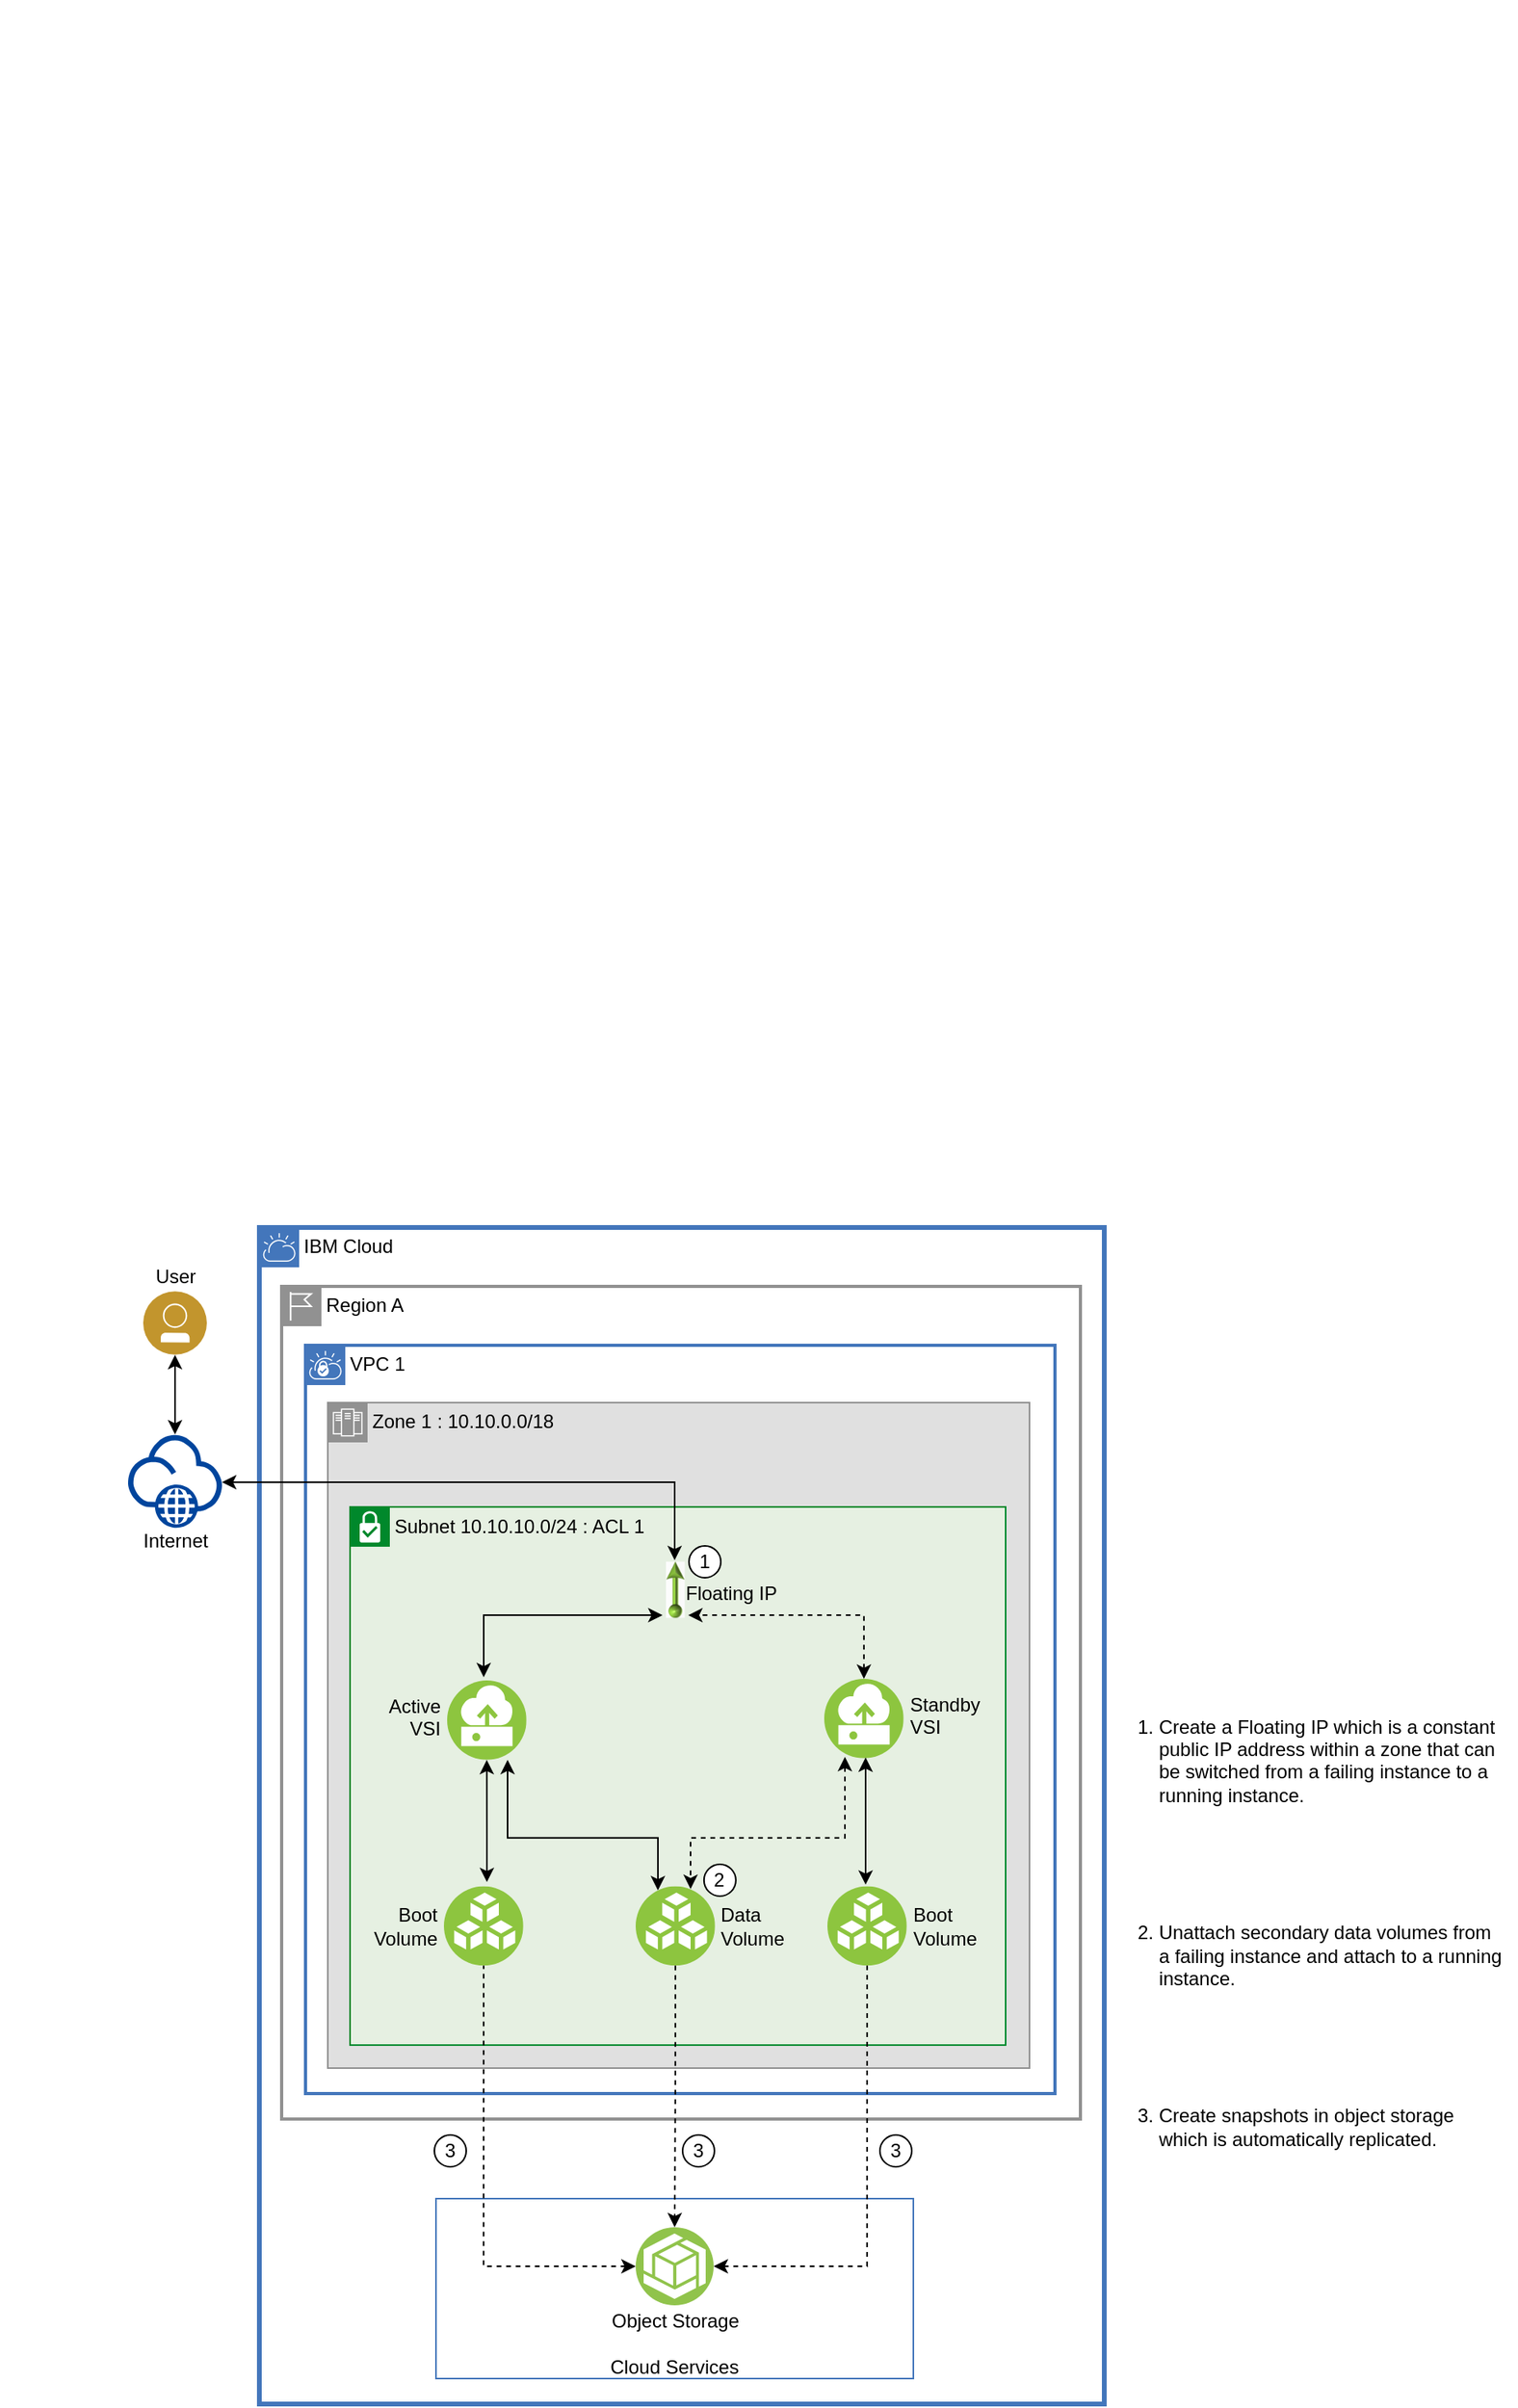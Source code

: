 <mxfile version="12.6.5" type="device"><diagram id="sqcldhInP1BjZdl1YZuS" name="Page-1"><mxGraphModel dx="1613" dy="-3022" grid="1" gridSize="10" guides="1" tooltips="1" connect="1" arrows="1" fold="1" page="1" pageScale="1" pageWidth="827" pageHeight="1169" math="0" shadow="0"><root><mxCell id="0"/><mxCell id="1" parent="0"/><mxCell id="F02deIUzdNq1rRmOXcT4-10" value="" style="image=img/lib/ibm/vpc/PublicTagOff.svg;imageWidth=25;imageHeight=25;imageAlign=left;imageVerticalAlign=top;fontStyle=0;horizontal=1;verticalAlign=top;align=left;spacingLeft=32;spacingTop=-2;collapsible=0;startSize=28;fillColor=none;rounded=0;whiteSpace=wrap;html=1;absoluteArcSize=1;arcSize=0;strokeColor=#FFFFFF;strokeWidth=2;dashed=0;container=1;" parent="1" vertex="1"><mxGeometry x="-282" y="4480" width="100" height="721" as="geometry"/></mxCell><mxCell id="TiBWH8vGSOg8TEtimY0k-6" value="IBM Cloud" style="shape=mxgraph.ibm.box;prType=cloud;fontStyle=0;verticalAlign=top;align=left;spacingLeft=32;spacingTop=4;fillColor=none;rounded=0;whiteSpace=wrap;html=1;strokeColor=#4376BB;strokeWidth=3;dashed=0;container=1;spacing=-4;collapsible=0;" parent="1" vertex="1"><mxGeometry x="-120" y="5250" width="531" height="739" as="geometry"/></mxCell><mxCell id="F02deIUzdNq1rRmOXcT4-6" value="Region A" style="shape=mxgraph.ibm.box;prType=region;fontStyle=0;verticalAlign=top;align=left;spacingLeft=32;spacingTop=4;fillColor=none;rounded=0;whiteSpace=wrap;html=1;strokeColor=#919191;strokeWidth=2;dashed=0;container=1;spacing=-4;collapsible=0;" parent="TiBWH8vGSOg8TEtimY0k-6" vertex="1"><mxGeometry x="14" y="37" width="502" height="523" as="geometry"/></mxCell><mxCell id="Rm9UUMyBeIttxLvxJtaB-29" value="VPC 1" style="shape=mxgraph.ibm.box;prType=vpc;fontStyle=0;verticalAlign=top;align=left;spacingLeft=32;spacingTop=4;fillColor=none;rounded=0;whiteSpace=wrap;html=1;strokeColor=#4376BB;strokeWidth=2;dashed=0;container=1;spacing=-4;collapsible=0;" parent="F02deIUzdNq1rRmOXcT4-6" vertex="1"><mxGeometry x="15" y="37" width="471" height="470" as="geometry"/></mxCell><mxCell id="Rm9UUMyBeIttxLvxJtaB-31" value="&lt;div&gt;&lt;font style=&quot;font-size: 12px&quot;&gt;Zone 1&lt;/font&gt; : 10.10.0.0/18&lt;/div&gt;" style="shape=mxgraph.ibm.box;prType=zone;fontStyle=0;verticalAlign=top;align=left;spacingLeft=32;spacingTop=4;fillColor=#E0E0E0;rounded=0;whiteSpace=wrap;html=1;strokeColor=#919191;strokeWidth=1;dashed=0;container=1;spacing=-4;collapsible=0;" parent="Rm9UUMyBeIttxLvxJtaB-29" vertex="1"><mxGeometry x="14" y="36" width="441" height="418" as="geometry"/></mxCell><mxCell id="Rm9UUMyBeIttxLvxJtaB-41" value="&lt;div&gt;&lt;font style=&quot;font-size: 12px&quot;&gt;Subnet 10.10.10.0/24 : ACL 1&lt;br&gt;&lt;/font&gt;&lt;/div&gt;" style="shape=mxgraph.ibm.box;prType=subnet;fontStyle=0;verticalAlign=top;align=left;spacingLeft=32;spacingTop=4;fillColor=#E6F0E2;rounded=0;whiteSpace=wrap;html=1;strokeColor=#00882B;strokeWidth=1;dashed=0;container=1;spacing=-4;collapsible=0;" parent="Rm9UUMyBeIttxLvxJtaB-31" vertex="1"><mxGeometry x="14" y="65.542" width="412" height="338" as="geometry"/></mxCell><mxCell id="Jgq2warIyRnj8-7hG901-15" value="&lt;div&gt;Active &lt;br&gt;&lt;/div&gt;&lt;div&gt;VSI&lt;/div&gt;&lt;div&gt;&lt;br&gt;&lt;/div&gt;" style="aspect=fixed;perimeter=ellipsePerimeter;html=1;align=right;shadow=0;dashed=0;image;image=img/lib/ibm/vpc/Instance.svg;dashPattern=1 1;fontColor=#000000;fontSize=12;labelPosition=left;verticalLabelPosition=middle;verticalAlign=middle;spacingTop=-9;spacingLeft=-25;spacingBottom=-20;labelBackgroundColor=none;spacingRight=3;" parent="Rm9UUMyBeIttxLvxJtaB-41" vertex="1"><mxGeometry x="61" y="109" width="49.879" height="49.879" as="geometry"/></mxCell><mxCell id="JWMULk-SwkUXpS9pUFCV-5" value="&lt;div&gt;Boot &lt;br&gt;&lt;/div&gt;&lt;div&gt;Volume&lt;/div&gt;" style="aspect=fixed;perimeter=ellipsePerimeter;html=1;align=right;shadow=0;dashed=0;image;image=img/lib/ibm/vpc/BlockStorage.svg;dashPattern=1 1;fontColor=#000000;fontSize=12;labelPosition=left;verticalLabelPosition=middle;verticalAlign=middle;spacingTop=-19;spacingLeft=0;spacingBottom=-20;labelBackgroundColor=none;spacingRight=3;" parent="Rm9UUMyBeIttxLvxJtaB-41" vertex="1"><mxGeometry x="59" y="238.259" width="49.879" height="49.879" as="geometry"/></mxCell><mxCell id="JWMULk-SwkUXpS9pUFCV-10" value="&lt;div&gt;Standby &lt;br&gt;&lt;/div&gt;&lt;div&gt;VSI&lt;/div&gt;&lt;div&gt;&lt;br&gt;&lt;/div&gt;" style="aspect=fixed;perimeter=ellipsePerimeter;html=1;align=left;shadow=0;dashed=0;image;image=img/lib/ibm/vpc/Instance.svg;dashPattern=1 1;fontColor=#000000;fontSize=12;labelPosition=right;verticalLabelPosition=middle;verticalAlign=middle;spacingTop=-9;spacingLeft=2;spacingBottom=-20;labelBackgroundColor=none;" parent="Rm9UUMyBeIttxLvxJtaB-41" vertex="1"><mxGeometry x="298" y="108" width="49.879" height="49.879" as="geometry"/></mxCell><mxCell id="JWMULk-SwkUXpS9pUFCV-11" value="&lt;div&gt;Boot &lt;br&gt;&lt;/div&gt;&lt;div&gt;Volume&lt;/div&gt;" style="aspect=fixed;perimeter=ellipsePerimeter;html=1;align=left;shadow=0;dashed=0;image;image=img/lib/ibm/vpc/BlockStorage.svg;dashPattern=1 1;fontColor=#000000;fontSize=12;labelPosition=right;verticalLabelPosition=middle;verticalAlign=middle;spacingTop=-19;spacingLeft=2;spacingBottom=-20;labelBackgroundColor=none;" parent="Rm9UUMyBeIttxLvxJtaB-41" vertex="1"><mxGeometry x="300" y="238.259" width="49.879" height="49.879" as="geometry"/></mxCell><mxCell id="JWMULk-SwkUXpS9pUFCV-21" style="edgeStyle=elbowEdgeStyle;rounded=0;elbow=vertical;html=1;labelBackgroundColor=#ffffff;startArrow=classic;startFill=1;startSize=6;endArrow=classic;endFill=1;endSize=6;jettySize=auto;orthogonalLoop=1;strokeWidth=1;fontSize=14;exitX=0.5;exitY=0;exitDx=0;exitDy=0;" parent="Rm9UUMyBeIttxLvxJtaB-41" target="Jgq2warIyRnj8-7hG901-15" edge="1"><mxGeometry relative="1" as="geometry"><Array as="points"><mxPoint x="344" y="207.799"/><mxPoint x="86" y="229.095"/><mxPoint x="86" y="229.095"/></Array><mxPoint x="86" y="235.641" as="sourcePoint"/><mxPoint x="192" y="202.913" as="targetPoint"/></mxGeometry></mxCell><mxCell id="JWMULk-SwkUXpS9pUFCV-26" style="edgeStyle=elbowEdgeStyle;rounded=0;elbow=vertical;html=1;labelBackgroundColor=#ffffff;startArrow=classic;startFill=1;startSize=6;endArrow=classic;endFill=1;endSize=6;jettySize=auto;orthogonalLoop=1;strokeWidth=1;fontSize=14;dashed=1;" parent="Rm9UUMyBeIttxLvxJtaB-41" edge="1"><mxGeometry relative="1" as="geometry"><Array as="points"><mxPoint x="284" y="207.799"/><mxPoint x="275" y="222.149"/><mxPoint x="275" y="274.513"/></Array><mxPoint x="311" y="157" as="sourcePoint"/><mxPoint x="214" y="240" as="targetPoint"/></mxGeometry></mxCell><mxCell id="JWMULk-SwkUXpS9pUFCV-28" style="edgeStyle=elbowEdgeStyle;rounded=0;elbow=vertical;html=1;labelBackgroundColor=#ffffff;startArrow=classic;startFill=1;startSize=6;endArrow=classic;endFill=1;endSize=6;jettySize=auto;orthogonalLoop=1;strokeWidth=1;fontSize=14;exitX=0.25;exitY=0;exitDx=0;exitDy=0;" parent="Rm9UUMyBeIttxLvxJtaB-41" source="JWMULk-SwkUXpS9pUFCV-8" edge="1"><mxGeometry relative="1" as="geometry"><Array as="points"><mxPoint x="154" y="207.799"/><mxPoint x="154" y="207.799"/><mxPoint x="124" y="282.014"/><mxPoint x="124" y="267.171"/><mxPoint x="144" y="276.076"/><mxPoint x="145.5" y="265.489"/><mxPoint x="145.5" y="207.888"/><mxPoint x="95.5" y="207.888"/></Array><mxPoint x="174" y="281.795" as="sourcePoint"/><mxPoint x="99" y="158.818" as="targetPoint"/></mxGeometry></mxCell><mxCell id="JWMULk-SwkUXpS9pUFCV-8" value="&lt;div&gt;Data &lt;br&gt;&lt;/div&gt;&lt;div&gt;Volume&lt;/div&gt;" style="aspect=fixed;perimeter=ellipsePerimeter;html=1;align=left;shadow=0;dashed=0;image;image=img/lib/ibm/vpc/BlockStorage.svg;dashPattern=1 1;fontColor=#000000;fontSize=12;labelPosition=right;verticalLabelPosition=middle;verticalAlign=middle;spacingTop=-19;spacingLeft=2;spacingBottom=-20;labelBackgroundColor=none;" parent="Rm9UUMyBeIttxLvxJtaB-41" vertex="1"><mxGeometry x="179.5" y="238.259" width="49.879" height="49.879" as="geometry"/></mxCell><mxCell id="F02deIUzdNq1rRmOXcT4-19" value="" style="edgeStyle=elbowEdgeStyle;rounded=0;elbow=vertical;html=1;labelBackgroundColor=#ffffff;startArrow=classic;startFill=1;startSize=6;endArrow=classic;endFill=1;endSize=6;jettySize=auto;orthogonalLoop=1;strokeWidth=1;fontSize=14;dashed=0;" parent="Rm9UUMyBeIttxLvxJtaB-41" edge="1"><mxGeometry width="60" height="60" relative="1" as="geometry"><mxPoint x="324" y="237.266" as="sourcePoint"/><mxPoint x="324" y="157.334" as="targetPoint"/></mxGeometry></mxCell><mxCell id="F02deIUzdNq1rRmOXcT4-27" value="" style="edgeStyle=elbowEdgeStyle;rounded=0;elbow=vertical;html=1;labelBackgroundColor=#ffffff;startArrow=classic;startFill=1;startSize=6;endArrow=classic;endFill=1;endSize=6;jettySize=auto;orthogonalLoop=1;strokeWidth=1;fontSize=14;exitX=0.5;exitY=0;exitDx=0;exitDy=0;dashed=0;entryX=0;entryY=0.25;entryDx=0;entryDy=0;" parent="Rm9UUMyBeIttxLvxJtaB-41" target="F02deIUzdNq1rRmOXcT4-23" edge="1"><mxGeometry width="60" height="60" relative="1" as="geometry"><mxPoint x="84" y="107" as="sourcePoint"/><mxPoint x="119" y="49.005" as="targetPoint"/><Array as="points"><mxPoint x="139" y="68"/></Array></mxGeometry></mxCell><mxCell id="F02deIUzdNq1rRmOXcT4-23" value="Floating IP" style="aspect=fixed;perimeter=ellipsePerimeter;html=1;align=left;shadow=0;dashed=0;image;image=img/lib/ibm/vpc/FloatingIP.svg;dashPattern=1 1;fontColor=#000000;fontSize=12;labelPosition=right;verticalLabelPosition=middle;verticalAlign=middle;spacingTop=-16;direction=north;spacingLeft=-13;spacingBottom=-20;labelBackgroundColor=none;" parent="Rm9UUMyBeIttxLvxJtaB-41" vertex="1"><mxGeometry x="186.44" y="34" width="36" height="36" as="geometry"/></mxCell><mxCell id="F02deIUzdNq1rRmOXcT4-24" value="" style="edgeStyle=elbowEdgeStyle;rounded=0;elbow=vertical;html=1;labelBackgroundColor=#ffffff;startArrow=classic;startFill=1;startSize=6;endArrow=classic;endFill=1;endSize=6;jettySize=auto;orthogonalLoop=1;strokeWidth=1;fontSize=14;exitX=0.5;exitY=0;exitDx=0;exitDy=0;dashed=1;entryX=0;entryY=0.75;entryDx=0;entryDy=0;" parent="Rm9UUMyBeIttxLvxJtaB-41" source="JWMULk-SwkUXpS9pUFCV-10" target="F02deIUzdNq1rRmOXcT4-23" edge="1"><mxGeometry width="60" height="60" relative="1" as="geometry"><mxPoint x="133" y="-655.532" as="sourcePoint"/><mxPoint x="202" y="-685.542" as="targetPoint"/><Array as="points"><mxPoint x="273" y="68"/><mxPoint x="253" y="-686.542"/><mxPoint x="263" y="-685.542"/><mxPoint x="253" y="-695.542"/><mxPoint x="253" y="-685.542"/></Array></mxGeometry></mxCell><mxCell id="TiBWH8vGSOg8TEtimY0k-44" value="1" style="ellipse;whiteSpace=wrap;html=1;aspect=fixed;strokeColor=#000000;fontColor=#000000;" parent="Rm9UUMyBeIttxLvxJtaB-41" vertex="1"><mxGeometry x="213" y="24.458" width="20" height="20" as="geometry"/></mxCell><mxCell id="TiBWH8vGSOg8TEtimY0k-46" value="2" style="ellipse;whiteSpace=wrap;html=1;aspect=fixed;strokeColor=#000000;fontColor=#000000;" parent="Rm9UUMyBeIttxLvxJtaB-41" vertex="1"><mxGeometry x="222.44" y="224.458" width="20" height="20" as="geometry"/></mxCell><mxCell id="TiBWH8vGSOg8TEtimY0k-47" value="3" style="ellipse;whiteSpace=wrap;html=1;aspect=fixed;strokeColor=#000000;fontColor=#000000;" parent="TiBWH8vGSOg8TEtimY0k-6" vertex="1"><mxGeometry x="110" y="570" width="20" height="20" as="geometry"/></mxCell><mxCell id="TiBWH8vGSOg8TEtimY0k-50" value="3" style="ellipse;whiteSpace=wrap;html=1;aspect=fixed;strokeColor=#000000;fontColor=#000000;" parent="TiBWH8vGSOg8TEtimY0k-6" vertex="1"><mxGeometry x="266" y="570" width="20" height="20" as="geometry"/></mxCell><mxCell id="TiBWH8vGSOg8TEtimY0k-51" value="3" style="ellipse;whiteSpace=wrap;html=1;aspect=fixed;strokeColor=#000000;fontColor=#000000;" parent="TiBWH8vGSOg8TEtimY0k-6" vertex="1"><mxGeometry x="390" y="570" width="20" height="20" as="geometry"/></mxCell><mxCell id="r6zz0ASoYdf5QmAaLKY2-1" value="Cloud Services" style="fontStyle=0;verticalAlign=top;align=center;spacingTop=-21;fillColor=none;rounded=0;whiteSpace=wrap;html=1;strokeColor=#4376BB;strokeWidth=1;dashed=0;container=1;collapsible=0;labelPosition=center;verticalLabelPosition=bottom;spacingBottom=0;" vertex="1" parent="TiBWH8vGSOg8TEtimY0k-6"><mxGeometry x="111" y="610" width="300" height="113" as="geometry"/></mxCell><mxCell id="F02deIUzdNq1rRmOXcT4-53" value="Object Storage" style="aspect=fixed;perimeter=ellipsePerimeter;html=1;align=center;shadow=0;dashed=0;fontColor=#000000;labelBackgroundColor=#ffffff;fontSize=12;spacingTop=-4;image;image=img/lib/ibm/vpc/ObjectStorage.svg;" parent="r6zz0ASoYdf5QmAaLKY2-1" vertex="1"><mxGeometry x="125.5" y="18" width="49" height="49" as="geometry"/></mxCell><mxCell id="TiBWH8vGSOg8TEtimY0k-31" style="edgeStyle=orthogonalEdgeStyle;rounded=0;orthogonalLoop=1;jettySize=auto;html=1;exitX=0.5;exitY=1;exitDx=0;exitDy=0;entryX=0.5;entryY=0;entryDx=0;entryDy=0;strokeWidth=1;fontColor=#FFFFFF;dashed=1;" parent="TiBWH8vGSOg8TEtimY0k-6" source="JWMULk-SwkUXpS9pUFCV-8" target="F02deIUzdNq1rRmOXcT4-53" edge="1"><mxGeometry relative="1" as="geometry"/></mxCell><mxCell id="TiBWH8vGSOg8TEtimY0k-34" style="edgeStyle=orthogonalEdgeStyle;rounded=0;orthogonalLoop=1;jettySize=auto;html=1;exitX=1;exitY=0.5;exitDx=0;exitDy=0;entryX=0.5;entryY=1;entryDx=0;entryDy=0;dashed=1;strokeWidth=1;fontColor=#000000;endArrow=none;endFill=0;startArrow=classic;startFill=1;" parent="TiBWH8vGSOg8TEtimY0k-6" source="F02deIUzdNq1rRmOXcT4-53" target="JWMULk-SwkUXpS9pUFCV-11" edge="1"><mxGeometry relative="1" as="geometry"/></mxCell><mxCell id="TiBWH8vGSOg8TEtimY0k-35" style="edgeStyle=orthogonalEdgeStyle;rounded=0;orthogonalLoop=1;jettySize=auto;html=1;exitX=0;exitY=0.5;exitDx=0;exitDy=0;entryX=0.5;entryY=1;entryDx=0;entryDy=0;dashed=1;startArrow=classic;startFill=1;endArrow=none;endFill=0;strokeWidth=1;fontColor=#000000;" parent="TiBWH8vGSOg8TEtimY0k-6" source="F02deIUzdNq1rRmOXcT4-53" target="JWMULk-SwkUXpS9pUFCV-5" edge="1"><mxGeometry relative="1" as="geometry"/></mxCell><mxCell id="TiBWH8vGSOg8TEtimY0k-7" value="&lt;div&gt;Public&lt;/div&gt;&lt;div&gt;Network&lt;br&gt;&lt;/div&gt;" style="shape=mxgraph.ibm.box;prType=public;fontStyle=0;verticalAlign=top;align=left;spacingLeft=32;spacingTop=4;fillColor=none;rounded=0;whiteSpace=wrap;html=1;strokeColor=#FFFFFF;strokeWidth=3;dashed=0;container=1;spacing=-4;collapsible=0;fontColor=#FFFFFF;" parent="1" vertex="1"><mxGeometry x="-223" y="5250" width="100" height="739" as="geometry"/></mxCell><mxCell id="Rm9UUMyBeIttxLvxJtaB-68" value="Internet" style="aspect=fixed;perimeter=ellipsePerimeter;html=1;align=center;shadow=0;dashed=0;image;image=img/lib/ibm/vpc/Internet.svg;labelPosition=center;verticalLabelPosition=bottom;verticalAlign=top;fontSize=12;spacingTop=-6;" parent="TiBWH8vGSOg8TEtimY0k-7" vertex="1"><mxGeometry x="20.5" y="130" width="59" height="59" as="geometry"/></mxCell><mxCell id="E9eatPJlNH1VB0aWcBck-16" value="User" style="aspect=fixed;perimeter=ellipsePerimeter;html=1;align=center;shadow=0;dashed=0;image;image=img/lib/ibm/users/user.svg;spacingTop=-4;labelPosition=center;verticalLabelPosition=top;verticalAlign=bottom;" parent="TiBWH8vGSOg8TEtimY0k-7" vertex="1"><mxGeometry x="30" y="40" width="40" height="40" as="geometry"/></mxCell><mxCell id="jlVmqAdecrQDQu0zC8nz-8" value="" style="html=1;labelBackgroundColor=#ffffff;startArrow=classic;startFill=1;startSize=6;endArrow=classic;endFill=1;endSize=6;jettySize=auto;orthogonalLoop=1;strokeWidth=1;fontSize=14;" parent="TiBWH8vGSOg8TEtimY0k-7" source="E9eatPJlNH1VB0aWcBck-16" target="Rm9UUMyBeIttxLvxJtaB-68" edge="1"><mxGeometry relative="1" as="geometry"><mxPoint x="318" y="-1571" as="sourcePoint"/><Array as="points"/></mxGeometry></mxCell><mxCell id="F02deIUzdNq1rRmOXcT4-32" value="" style="edgeStyle=elbowEdgeStyle;rounded=0;elbow=vertical;html=1;labelBackgroundColor=#ffffff;startArrow=classic;startFill=1;startSize=6;endArrow=classic;endFill=1;endSize=6;jettySize=auto;orthogonalLoop=1;strokeWidth=1;fontSize=14;" parent="1" source="Rm9UUMyBeIttxLvxJtaB-68" edge="1"><mxGeometry width="60" height="60" relative="1" as="geometry"><mxPoint x="-200" y="4660" as="sourcePoint"/><mxPoint x="141" y="5459" as="targetPoint"/><Array as="points"><mxPoint x="100" y="5410"/><mxPoint x="70" y="5460"/><mxPoint x="-10" y="5466"/><mxPoint x="-50" y="4650"/><mxPoint x="-60" y="4640"/><mxPoint x="-60" y="4660"/><mxPoint x="-128" y="4660"/><mxPoint x="-128" y="4640"/><mxPoint x="82" y="4640"/><mxPoint x="82" y="4720"/><mxPoint x="78" y="4720"/><mxPoint x="78" y="4733"/></Array></mxGeometry></mxCell><mxCell id="TiBWH8vGSOg8TEtimY0k-39" value="&lt;div align=&quot;left&quot;&gt;&lt;font style=&quot;font-size: 12px&quot;&gt;1. Create a Floating IP which is a constant &lt;br&gt;&lt;/font&gt;&lt;/div&gt;&lt;div align=&quot;left&quot;&gt;&lt;font style=&quot;font-size: 12px&quot;&gt;&amp;nbsp;&amp;nbsp;&amp;nbsp; public IP address within a zone that can &lt;br&gt;&lt;/font&gt;&lt;/div&gt;&lt;div align=&quot;left&quot;&gt;&lt;font style=&quot;font-size: 12px&quot;&gt;&amp;nbsp;&amp;nbsp;&amp;nbsp; be switched from a failing instance to a &lt;br&gt;&lt;/font&gt;&lt;/div&gt;&lt;div align=&quot;left&quot;&gt;&lt;font style=&quot;font-size: 12px&quot;&gt;&amp;nbsp;&amp;nbsp;&amp;nbsp; running instance.&lt;/font&gt;&lt;/div&gt;&lt;div align=&quot;left&quot;&gt;&lt;font style=&quot;font-size: 12px&quot;&gt;&lt;br&gt;&lt;/font&gt;&lt;/div&gt;&lt;div align=&quot;left&quot;&gt;&lt;font style=&quot;font-size: 12px&quot;&gt;&lt;br&gt;&lt;/font&gt;&lt;/div&gt;&lt;div align=&quot;left&quot;&gt;&lt;font style=&quot;font-size: 12px&quot;&gt;&lt;br&gt;&lt;/font&gt;&lt;/div&gt;&lt;div align=&quot;left&quot;&gt;&lt;font style=&quot;font-size: 12px&quot;&gt;&lt;br&gt;&lt;/font&gt;&lt;/div&gt;&lt;div align=&quot;left&quot;&gt;&lt;font style=&quot;font-size: 12px&quot;&gt;&lt;br&gt;&lt;/font&gt;&lt;/div&gt;&lt;div align=&quot;left&quot;&gt;&lt;font style=&quot;font-size: 12px&quot;&gt;2. Unattach secondary data volumes from &lt;br&gt;&lt;/font&gt;&lt;/div&gt;&lt;div align=&quot;left&quot;&gt;&lt;font style=&quot;font-size: 12px&quot;&gt;&amp;nbsp;&amp;nbsp;&amp;nbsp; a failing instance and attach to a running &lt;br&gt;&lt;/font&gt;&lt;/div&gt;&lt;div align=&quot;left&quot;&gt;&lt;font style=&quot;font-size: 12px&quot;&gt;&amp;nbsp;&amp;nbsp;&amp;nbsp; instance.&lt;/font&gt;&lt;/div&gt;&lt;div align=&quot;left&quot;&gt;&lt;font style=&quot;font-size: 12px&quot;&gt;&lt;br&gt;&lt;/font&gt;&lt;/div&gt;&lt;div align=&quot;left&quot;&gt;&lt;br&gt;&lt;/div&gt;&lt;div align=&quot;left&quot;&gt;&lt;br&gt;&lt;/div&gt;&lt;div align=&quot;left&quot;&gt;&lt;br&gt;&lt;/div&gt;&lt;div align=&quot;left&quot;&gt;&lt;br&gt;&lt;div&gt;&lt;font style=&quot;font-size: 12px&quot;&gt;3. Create snapshots in object storage &lt;br&gt;&lt;/font&gt;&lt;/div&gt;&lt;div&gt;&lt;font style=&quot;font-size: 12px&quot;&gt;&amp;nbsp;&amp;nbsp;&amp;nbsp; which is automatically replicated.&lt;/font&gt;&lt;/div&gt;&lt;/div&gt;&lt;div align=&quot;left&quot;&gt;&lt;font style=&quot;font-size: 12px&quot;&gt;&lt;br&gt;&lt;/font&gt;&lt;/div&gt;" style="text;html=1;resizable=0;autosize=1;align=left;verticalAlign=middle;points=[];fillColor=none;strokeColor=none;rounded=0;fontColor=#000000;" parent="1" vertex="1"><mxGeometry x="430" y="5555" width="240" height="290" as="geometry"/></mxCell><mxCell id="idnXicWbu3G4nl29B7cS-1" parent="0"/><mxCell id="idnXicWbu3G4nl29B7cS-52" value="Connector" parent="0"/><mxCell id="idnXicWbu3G4nl29B7cS-57" parent="0"/><mxCell id="idnXicWbu3G4nl29B7cS-108" value="Connector" parent="0"/><mxCell id="Jgq2warIyRnj8-7hG901-1" parent="0"/><mxCell id="Jgq2warIyRnj8-7hG901-32" parent="0"/><mxCell id="Jgq2warIyRnj8-7hG901-33" value="Connector" parent="0"/><mxCell id="Jgq2warIyRnj8-7hG901-34" parent="0"/><mxCell id="Jgq2warIyRnj8-7hG901-35" value="Connector" parent="0"/></root></mxGraphModel></diagram></mxfile>
